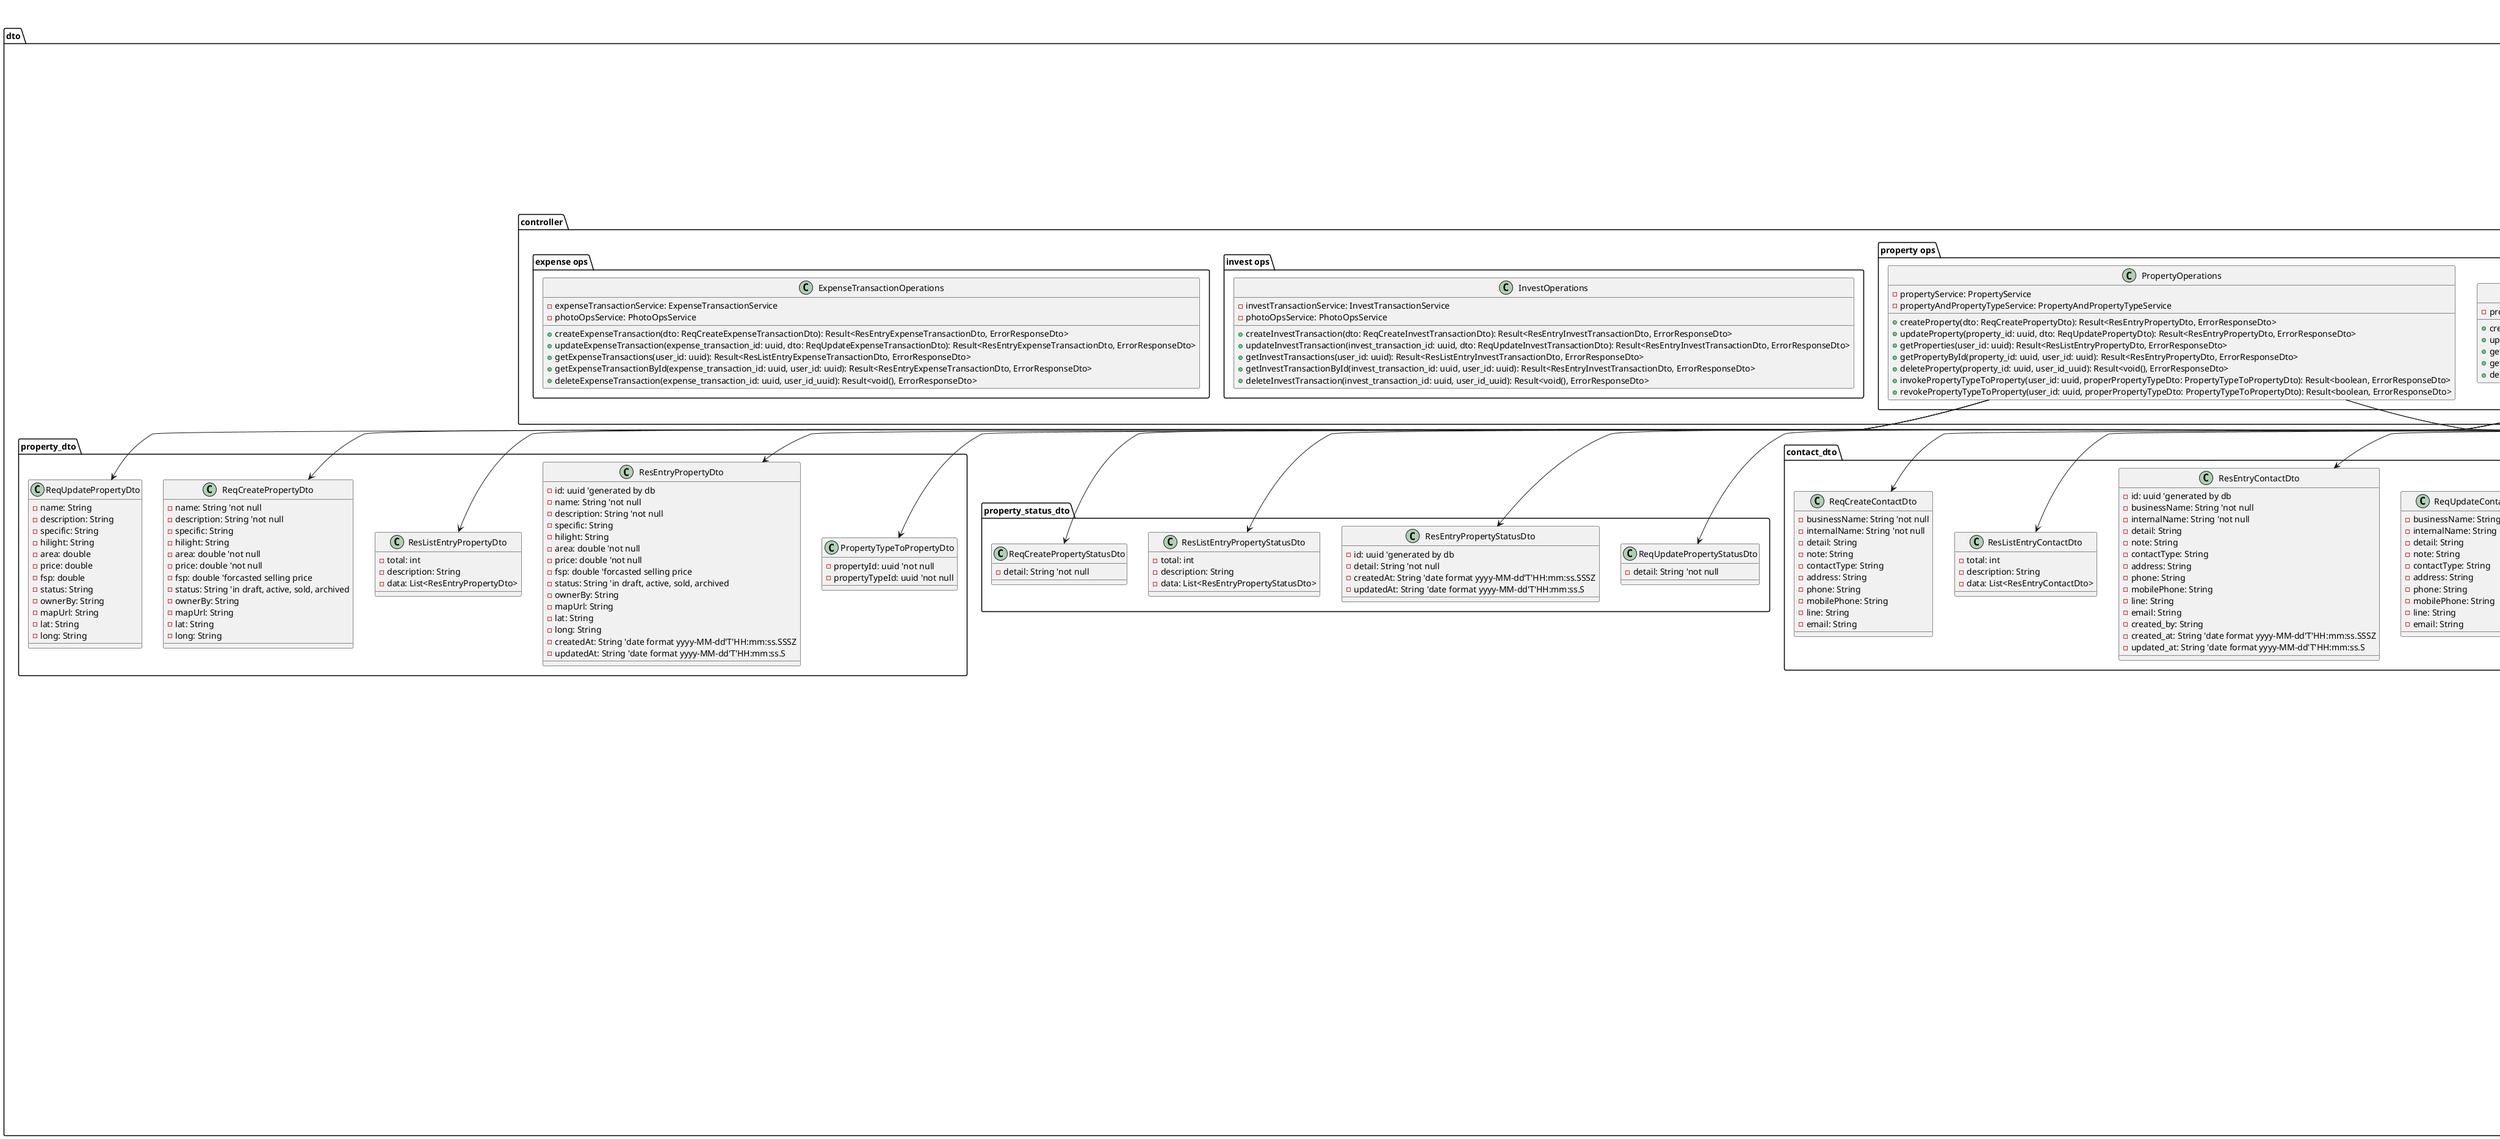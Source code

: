 @startuml "sea-salt-uml"
title Sea Salt - UML Diagram


package "dto" {
    package "user_dto" {

        class ReqCreateUserDto{
            - email : String 'validation: email format
            - password : String 'validation: regx 1 upper, 1 lower, 1 number, 1 special char, min 8 chars 
            - username : String  'not null, unique in db
            - firstName: String 'not null
            - lastName: String 'not null
            - gender: String 'in male, female, other
            - dob: String 'date format yyyy-MM-dd
        }

        class ResEntryUserDto{
            - id : uuid 'generated by db
            - email: String
            - username: String
            - firstName: String
            - lastName: String
            - gender: String
            - dob: String
            - createdAt: String 'date format yyyy-MM-dd'T'HH:mm:ss.SSSZ
            - updatedAt: String 'date format yyyy-MM-dd'T'HH:mm:ss.S
        }

        class ReqLoginDto{
            - email: String 'valid format
            - password: String 'not null
        }

        class ResLoginDto{
            - username: String
            - token: String
        }

        class ReqChangePasswordDto{
            - oldPassword: String 'not null
            - newPassword: String 'validation: regx 1 upper, 1 lower, 1 number, 1 special char, min 8 chars
        }

        class ReqChangeUserNameDto{
            - newUsername: String 'not null, unique in db
        }

        class ReqChangeUserInfoDto{
            - firstName: String 'not null
            - lastName: String 'not null
            - dob: String 'date format yyyy-MM-dd
            - gender: String 'in male, female, other
        }
    }

    package "property_type_dto" {
        class ReqCreatePropertyTypeDto{
            - detail: String 'not null
        }

        class ReqUpdatePropertyTypeDto{
            - detail: String 'not null
        }

        class ResEntryPropertyTypeDto{
            - id: uuid 'generated by db
            - detail: String 'not null
            - createdAt: String 'date format yyyy-MM-dd'T'HH:mm:ss.SSSZ
            - updatedAt: String 'date format yyyy-MM-dd'T'HH:mm:ss.S
        }

        class ResListEntryPropertyTypeDto{
            - total: int
            - description: String
            - data: List<ResEntryPropertyTypeDto>
        }
    }

    package "property_dto" {
        class ReqCreatePropertyDto{
            - name: String 'not null
            - description: String 'not null
            - specific: String
            - hilight: String
            - area: double 'not null
            - price: double 'not null
            - fsp: double 'forcasted selling price
            - status: String 'in draft, active, sold, archived
            - ownerBy: String
            - mapUrl: String
            - lat: String
            - long: String
            
        }

        class ReqUpdatePropertyDto{
            - name: String 
            - description: String 
            - specific: String
            - hilight: String
            - area: double 
            - price: double 
            - fsp: double 
            - status: String 
            - ownerBy: String
            - mapUrl: String
            - lat: String
            - long: String
            
        }

        class ResEntryPropertyDto{
            - id: uuid 'generated by db
            - name: String 'not null
            - description: String 'not null
            - specific: String
            - hilight: String
            - area: double 'not null
            - price: double 'not null
            - fsp: double 'forcasted selling price
            - status: String 'in draft, active, sold, archived
            - ownerBy: String
            - mapUrl: String
            - lat: String
            - long: String
            - createdAt: String 'date format yyyy-MM-dd'T'HH:mm:ss.SSSZ
            - updatedAt: String 'date format yyyy-MM-dd'T'HH:mm:ss.S
        }

        class ResListEntryPropertyDto{
            - total: int
            - description: String
            - data: List<ResEntryPropertyDto>
        }

        class PropertyTypeToPropertyDto {
            - propertyId: uuid 'not null
            - propertyTypeId: uuid 'not null
            
        }
    }

    package "property_status_dto" {
        class ReqCreatePropertyStatusDto {
            - detail: String 'not null
        }

        class ReqUpdatePropertyStatusDto {
            - detail: String 'not null
        }

        class ResEntryPropertyStatusDto {
            - id: uuid 'generated by db
            - detail: String 'not null
            - createdAt: String 'date format yyyy-MM-dd'T'HH:mm:ss.SSSZ
            - updatedAt: String 'date format yyyy-MM-dd'T'HH:mm:ss.S
        }

        class ResListEntryPropertyStatusDto {
            - total: int
            - description: String
            - data: List<ResEntryPropertyStatusDto>
        }
    }

    package "response_dto" {
        abstract class OtterResponseDto {
            - status: String
            + getStatus(): String
         }

        ' Success response subclass with generic T
        class SuccessResponseDto<T> {
            - data: T
            + getData(): T
        }

        ' Error response subclass
        class ErrorResponseDto {
            - operation: String
            - message: String
            + getOperation(): String
            + getMessage(): String
        }
    }


    package "contact_dto" {
        class ReqCreateContactDto {
            - businessName: String 'not null
            - internalName: String 'not null
            - detail: String
            - note: String
            - contactType: String
            - address: String
            - phone: String
            - mobilePhone: String
            - line: String
            - email: String
        }

        class ReqUpdateContactDto {
            - businessName: String 'not null
            - internalName: String 'not null
            - detail: String
            - note: String
            - contactType: String
            - address: String
            - phone: String
            - mobilePhone: String
            - line: String
            - email: String
        }

        class ResEntryContactDto {
            - id: uuid 'generated by db
            - businessName: String 'not null
            - internalName: String 'not null
            - detail: String
            - note: String
            - contactType: String
            - address: String
            - phone: String
            - mobilePhone: String
            - line: String
            - email: String
            - created_by: String
            - created_at: String 'date format yyyy-MM-dd'T'HH:mm:ss.SSSZ
            - updated_at: String 'date format yyyy-MM-dd'T'HH:mm:ss.S
        }

        class ResListEntryContactDto {
            - total: int
            - description: String
            - data: List<ResEntryContactDto>
        }
    }

    package "contact_type_dto" {
        class ReqCreateContactTypeDto{
            - description: String 'not null
        }

        class ReqUpdateContactTypeDto{
            - description: String 'not null
        }

        class ResEntryContactTypeDto {
            - id: uuid 'generated by db
            - description: String 'not null
            - createdBy: String 'not null
            - createdAt: String 'date format yyyy-MM-dd'T'HH:mm:ss.SSSZ
            - updatedAt: String 'date format yyyy-MM-dd'T'HH:mm:ss.S
        }

        class ResListEntryContactTypeDto{
            - total: int
            - description: String
            - data: List<ResEntryContactTypeDto>
        }
    }

    package "expense_type_dto" {
        class ReqCreateExpenseTypeDto{
            - detail: String 'not null
        }
        class ReqUpdateExpenseTypeDto{
            - detail: String 'not null
        }
        class ResEntryExpenseTypeDto {
            - id: uuid 'generated by db
            - detail: String 'not null
            - createdBy: String 'not null
            - createdAt: String 'date format yyyy-MM-dd'T'HH:mm:ss.SSSZ
            - updatedAt: String 'date format yyyy-MM-dd'T'HH:mm:ss.S
        }
        class ResListEntryExpenseTypeDto {
            - total: int
            - description: String
            - data: List<ResEntryExpenseTypeDto>
        }
    }
    package "memo_type_dto" {

        class ReqCreateMemoTypeDto{
            - description: String 'not null
        }
        class ReqUpdateMemoTypeDto{
            - description: String 'not null
        }
        class ResEntryMemoTypeDto {
            - id: uuid 'generated by db
            - description: String 'not null
            - createdBy: String 'not null
            - createdAt: String 'date format yyyy-MM-dd'T'HH:mm:ss.SSSZ
            - updatedAt: String 'date format yyyy-MM-dd'T'HH:mm:ss.S
        }
        class ResListEntryMemoTypeDto {
            - total: int
            - description: String
            - data: List<ResEntryMemoTypeDto>
        }
    }

    package "expense_dto" {
        class ReqCreateExpenseDto{
            - description: String 'not null
            - expense_type_id: uuid 'not null 
        }
        class ReqUpdateExpenseDto{
            - description: String 'not null
            - expense_type_id: uuid 'not null 
        }
        class ResEntryExpenseDto{
            - id: uuid 'generated by db
            - description: String 'not null
            - expense_type_id: String
            - createdBy: String 'not null
            - createdAt: String 'date format yyyy-MM-dd'T'HH:mm:ss.SSSZ
            - updatedAt: String 'date format yyyy-MM-dd'T'HH:mm:ss.S
        }
        class ResListEntryExpenseDto {
            - total: int
            - description: String
            - data: List<ResEntryExpenseDto>
        }
    }

    package "memo_dto" {
        class ReqCreateMemoDto {
            name: String 'not null
            memo_type_id: uuid 'not null
            detail: String 'not
            
        }
        class ReqUpdateMemoDto {
            name: String 
            memo_type_id: uuid 
            detail: String 
        }
        class ResEntryMemoDto {
            id uuid 'generated by db
            name: String
            memo_type: String
            detail: String
            createdBy: String 'not null
            createdAt: String 'date format yyyy-MM-dd'T'HH:mm:ss.SSSZ
            updatedAt: String 'date format yyyy-MM-dd'T'HH:mm:ss.S
        }
        class ResListEntryMemoDto {
            - total: int
            - description: String
            - data: List<ResEntryMemoDto>
        }
    }

    package "photo_dto" {
        class ResEntryPhotoDto {
            id: uuid 'generated by db
            object_key: String 'R2 storage object key
            url: String 'R2 storage url
            content_type: String 'mime type
            size: long 'file size in bytes
            uploaded_by: String 'user id who uploaded the photo
            uploaded_at: String 'date format yyyy-MM-dd'T'HH:mm:ss.SSSZ
        }
    }

    package "sale_transaction_dto" {
        class ReqCreateSaleTransactionDto {
            contact_id: uuid
            property_id: uuid
            note: String
            amount: double 'not null

        }
        class ReqUpdateSaleTransactionDto {
            contact_id: uuid
            property_id: uuid
            note: String
            amont: double 'not null
        }
        class ResEntrySaleTransactionDto {
            id: uuid 'generated by db
            transactionType: String 'in sale
            propertyName: String
            contactName: String
            note: String
            amount: double 'not null
            createdAt: String 'date format yyyy-MM-dd'T'HH:mm:ss.SSSZ
            updatedAt: String 'date format yyyy-MM-dd'T'HH:mm:ss.SSSZ
        }
        class ResListEntrySaleTransactionDto {
            - total: int
            - description: String
            - data: List<ResEntrySaleTransactionDto>
        }
    }

    package "invest_dto" {
        class ReqCreateInvestTransactionDto {
            note: String
            investTransactionItems: List<ReqCreateInvestTransactionItemDto>
        }
        class ResEntryInvestTransactionDto {
            note: String
            investTransactionItems: List<ResListEntryInvestTransactionItemDto>
        }
        class ReqUpdateInvestTransactionDto {
            note: String
            investTransactionItems: List<ReqUpdateInvestTransactionItemDto>
        }
        class ResListEntryInvestTransactionDto {
            - total: int
            - description: String
            - data: List<ResEntryInvestTransactionDto>
        }

        class ReqCreateInvestTransactionItemDto {
            - propertyId: uuid 'not null
            - contactId: uuid 'not null
            - amount: double 'not null
            - fundingPercent: double 'not null
        }
        class ResEntryInvestTransactionItemDto {}
        class ReqUpdateInvestTransactionItemDto {
            - propertyId: uuid 'not null
            - contactId: uuid 'not null
            - amount: double 'not null
            - fundingPercent: double 'not null
        }
        class ResListEntryInvestTransactionItemDto {
            - total: int
            - description: String
            - data: List<ResEntryInvestTransactionItemDto>
        }

    }

    package "expense_dto" {
        class ReqCreateExpenseTransactionDto {
            -note: String
            -expenseTransactionItems: List<ReqCreateExpenseTransactionItemDto>
        }
        class ReqUpdateExpenseTransactionDto {
            -note: String
            -expenseTransactionItems: List<ReqCreateExpenseTransactionItemDto>
        }
        class ResEntryExpenseTransactionDto {
            - id: uuid 'generated by db
            - transactionId: uuid 'generated by db
            - note: String
            - ExpenseTransactionItemDto: List<ResListExpenseTransactionItemDto>
            - createdAt: String 'date format yyyy-MM-dd'T'HH:mm:ss.SSSZ
            - updatedAt: String 'date format yyyy-MM-dd'T'HH:mm:ss.S
        }
        class ResListEntryExpenseTransactionDto {
            - total: int
            - description: String
            - data: List<ResListExpenseTransactionItemDto>
        }



        class ReqCreateExpenseTransactionItemDto {
            - expense_id: uuid 'not null
            - amount: double 'not null
            - expense_item: List<ReqCreateExpenseTransactionItemDto>
        }
        class ReqUpdateExpenseTransactionItemDto {
            - expense_id: uuid 'not null
            - amount: double 'not null
            - expense_item: List<ReqCreateExpenseTransactionItemDto>
        }
        class ResEntryExpenseTransactionItemDto {
            - id: uuid 'generated by db
            - expenseName: String
            - amount: double
        }
        class ResListExpenseTransactionItemDto {
            - total: int
            - description: String
            - data: List<ResEntryExpenseTransactionItemDto>
        }
}

package "controller" {
    package "user ops" {
        class UserOperations{
            - userService: UserService
            + register(user: ReqCreateUserDto): Result<ResEntryUserDto, ErrorResponseDto>
            + login(user: ReqLoginDto): Result<ResLoginDto, ErrorResponseDto>
            + changePassword(user: ReqChangePasswordDto): Result<void(), ErrorResponseDto>
            + changeUsername(user: ReqChangeUserNameDto): Result<ResEntryUserDto, ErrorResponseDto>
            + changeUserInfo(user: ReqChangeUserInfoDto): Result<ResEntryUserDto, ErrorResponseDto>
        }
    }

    package "property ops" {
        class PropertyTypeOperations {
            - propertyTypeService: PropertyTypeService
            + createPropertyType(dto: ReqCreatePropertyTypeDto): Result<ResEntryPropertyTypeDto, ErrorResponseDto>
            + updatePropertyType(property_type_id: uuid, dto: ReqUpdatePropertyTypeDto): Result<ResEntryPropertyTypeDto, ErrorResponseDto>
            + getPropertyTypes(user_id: uuid): Result<ResListEntryPropertyTypeDto, ErrorResponseDto>
            + getPropertyTypeById(property_type_id: uuid, user_id: uuid): Result<ResEntryPropertyTypeDto, ErrorResponseDto>
            + deletePropertyType(property_type_id: uuid, user_id_uuid): Result<void(), ErrorResponseDto>
        }
        
        class PropertyStatusOperations {
            - propertyStatusService: PropertyStatusService
            + createPropertyStatus(dto: ReqCreatePropertyStatusDto): Result<ResEntryPropertyStatusDto, ErrorResponseDto>
            + updatePropertyStatus(property_status_id: uuid, dto: ReqUpdatePropertyStatusDto): Result<ResEntryPropertyStatusDto, ErrorResponseDto>
            + getPropertyStatuses(user_id: uuid): Result<ResListEntryPropertyStatusDto, ErrorResponseDto>
            + getPropertyStatusById(property_status_id: uuid, user_id: uuid): Result<ResEntryPropertyStatusDto, ErrorResponseDto>
            + deletePropertyStatus(property_status_id: uuid, user_id_uuid): Result<void(), ErrorResponseDto>
        }

        class PropertyOperations {
            - propertyService: PropertyService
            - propertyAndPropertyTypeService: PropertyAndPropertyTypeService
            + createProperty(dto: ReqCreatePropertyDto): Result<ResEntryPropertyDto, ErrorResponseDto>
            + updateProperty(property_id: uuid, dto: ReqUpdatePropertyDto): Result<ResEntryPropertyDto, ErrorResponseDto>
            + getProperties(user_id: uuid): Result<ResListEntryPropertyDto, ErrorResponseDto>
            + getPropertyById(property_id: uuid, user_id: uuid): Result<ResEntryPropertyDto, ErrorResponseDto>
            + deleteProperty(property_id: uuid, user_id_uuid): Result<void(), ErrorResponseDto>
            /' many to many relationship with property type '/
            + invokePropertyTypeToProperty(user_id: uuid, properPropertyTypeDto: PropertyTypeToPropertyDto): Result<boolean, ErrorResponseDto>
            + revokePropertyTypeToProperty(user_id: uuid, properPropertyTypeDto: PropertyTypeToPropertyDto): Result<boolean, ErrorResponseDto>
        }


    }

    package "contact_ops" {
        class ContactTypeOperations {
            - contactTypeService: ContactTypeService
            + createContactType(dto: ReqCreateContactTypeDto): Result<ResEntryContactTypeDto, ErrorResponseDto>
            + updateContactType(contact_type_id: uuid, dto: ReqUpdateContactTypeDto): Result<ResEntryContactTypeDto, ErrorResponseDto>
            + getContactTypes(user_id: uuid): Result<ResListEntryContactTypeDto, ErrorResponseDto>
            + getContactTypeById(contact_type_id: uuid, user_id: uuid): Result<ResEntryContactTypeDto, ErrorResponseDto>
            + deleteContactType(contact_type_id: uuid, user_id_uuid): Result<void(), ErrorResponseDto>
        }

        class ContactOperations {
            - contactService: ContactService
            - contactTypeService: ContactTypeService
            + createContact(dto: ReqCreateContactDto): Result<ResEntryContactDto, ErrorResponseDto>
            + updateContact(contact_id: uuid, dto: ReqUpdateContactDto): Result<ResEntryContactDto, ErrorResponseDto>
            + getContacts(user_id: uuid): Result<ResListEntryContactDto, ErrorResponseDto>
            + getContactById(contact_id: uuid, user_id: uuid): Result<ResEntryContactDto, ErrorResponseDto>
            + deleteContact(contact_id: uuid, user_id_uuid): Result<void(), ErrorResponseDto>
        }
    }

    package "expense_ops" {
        class ExpenseTypeOperations {
            - expenseTypeService: ExpenseTypeService
            + createExpenseType(dto: ReqCreateExpenseTypeDto): Result<ResEntryExpenseTypeDto, ErrorResponseDto>
            + updateExpenseType(expense_type_id: uuid, dto: ReqUpdateExpenseTypeDto): Result<ResEntryExpenseTypeDto, ErrorResponseDto>
            + getExpenseTypes(user_id: uuid): Result<ResListEntryExpenseTypeDto, ErrorResponseDto>
            + getExpenseTypeById(expense_type_id: uuid, user_id: uuid): Result<ResEntryExpenseTypeDto, ErrorResponseDto>
            + deleteExpenseType(expense_type_id: uuid, user_id_uuid): Result<void(), ErrorResponseDto>
        }

        class ExpenseOperations {
            - expenseService: ExpenseService
            + createExpense(dto: ReqCreateExpenseDto): Result<ResEntryExpenseDto, ErrorResponseDto>
            + updateExpense(expense_id: uuid, dto: ReqUpdateExpenseDto): Result<ResEntryExpenseDto, ErrorResponseDto>
            + getExpenses(user_id: uuid): Result<ResListEntryExpenseDto, ErrorResponseDto>
            + getExpenseById(expense_id: uuid, user_id: uuid): Result<ResEntryExpenseDto, ErrorResponseDto>
            + deleteExpense(expense_id: uuid, user_id_uuid): Result<void(), ErrorResponseDto>
        }
    }

    package "memo_ops" {
        class MemoTypeOperations {
            - memoTypeService: MemoTypeService
            + createMemoType(dto: ReqCreateMemoTypeDto): Result<ResEntryMemoTypeDto, ErrorResponseDto>
            + updateMemoType(memo_type_id: uuid, dto: ReqUpdateMemoTypeDto): Result<ResEntryMemoTypeDto, ErrorResponseDto>
            + getMemoTypes(user_id: uuid): Result<ResListEntryMemoTypeDto, ErrorResponseDto>
            + getMemoTypeById(memo_type_id: uuid, user_id: uuid): Result<ResEntryMemoTypeDto, ErrorResponseDto>
            + deleteMemoType(memo_type_id: uuid, user_id_uuid): Result<void(), ErrorResponseDto>
        }
        class MemoOperations {
            - memoService: MemoService
            + createMemo(dto: ReqCreateMemoDto): Result<ResEntryMemoDto, ErrorResponseDto>
            + updateMemo(memo_id: uuid, dto: ReqUpdateMemoDto): Result<ResEntryMemoDto, ErrorResponseDto>
            + getMemos(user_id: uuid): Result<ResListEntryMemoDto, ErrorResponseDto>
            + getMemoById(memo_id: uuid, user_id: uuid): Result<ResEntryMemoDto, ErrorResponseDto>
            + deleteMemo(memo_id: uuid, user_id_uuid): Result<void(), ErrorResponseDto>
        }
    }

    package "photo_ops" {
        class PhotoOperations {
            - photoService: PhotoService
            + listPhotoForProperty(property_id: uuid, user_id: uuid): Result<List<ResEntryPhotoDto>, ErrorResponseDto>
            + listPhotoForMemo(memo_id: uuid, user_id: uuid): Result<List<ResEntryPhotoDto>, ErrorResponseDto>
        }
    }

    package "invest ops" {
        class InvestOperations {
            - investTransactionService: InvestTransactionService
            - photoOpsService: PhotoOpsService
            + createInvestTransaction(dto: ReqCreateInvestTransactionDto): Result<ResEntryInvestTransactionDto, ErrorResponseDto>
            + updateInvestTransaction(invest_transaction_id: uuid, dto: ReqUpdateInvestTransactionDto): Result<ResEntryInvestTransactionDto, ErrorResponseDto>
            + getInvestTransactions(user_id: uuid): Result<ResListEntryInvestTransactionDto, ErrorResponseDto>
            + getInvestTransactionById(invest_transaction_id: uuid, user_id: uuid): Result<ResEntryInvestTransactionDto, ErrorResponseDto>
            + deleteInvestTransaction(invest_transaction_id: uuid, user_id_uuid): Result<void(), ErrorResponseDto>
        }
    }

    package "expense ops" {
        class ExpenseTransactionOperations {
            - expenseTransactionService: ExpenseTransactionService
            - photoOpsService: PhotoOpsService
            + createExpenseTransaction(dto: ReqCreateExpenseTransactionDto): Result<ResEntryExpenseTransactionDto, ErrorResponseDto>
            + updateExpenseTransaction(expense_transaction_id: uuid, dto: ReqUpdateExpenseTransactionDto): Result<ResEntryExpenseTransactionDto, ErrorResponseDto>
            + getExpenseTransactions(user_id: uuid): Result<ResListEntryExpenseTransactionDto, ErrorResponseDto>
            + getExpenseTransactionById(expense_transaction_id: uuid, user_id: uuid): Result<ResEntryExpenseTransactionDto, ErrorResponseDto>
            + deleteExpenseTransaction(expense_transaction_id: uuid, user_id_uuid): Result<void(), ErrorResponseDto>
        }
    }
    
    
}

package "service" {
    class UserService {
        - userRepository: UserRepository
        + register(user: ReqCreateUserDto): Result<ResEntryUserDto, ErrorResponseDto>
        + login(user: ReqLoginDto): Result<ResLoginDto, ErrorResponseDto>
        + changePassword(user: ReqChangePasswordDto): Result<void(), ErrorResponseDto>
        + changeUsername(user: ReqChangeUserNameDto): Result<ResEntryUserDto, ErrorResponseDto>
        + changeUserInfo(user: ReqChangeUserInfoDto): Result<ResEntryUserDto, ErrorResponseDto>
    }

    class PropertyTypeService {
        - propertyTypeRepository : PropertyTypeRepository
        + createPropertyType(user_id: uuid,dto: ReqCreatePropertyTypeDto): Result<ResEntryPropertyTypeDto, ErrorResponseDto>
        + updatePropertyType(id: uuid, dto: ReqUpdatePropertyTypeDto): Result<ResEntryPropertyTypeDto, ErrorResponseDto>
        + getPropertyTypes(): Result<ResListEntryPropertyTypeDto, ErrorResponseDto>
        + getPropertyTypeById(id: uuid): Result<ResEntryPropertyTypeDto, ErrorResponseDto>
        + deletePropertyType(id: uuid): Result<void(), ErrorResponseDto>
    }

    class PropertyStatusService {
        - propertyStatusRepository: PropertyStatusRepository   
        + createPropertyStatus(user_id: uuid, dto: ReqCreatePropertyStatusDto): Result<ResEntryPropertyStatusDto, ErrorResponseDto>
        + updatePropertyStatus(id: uuid, dto: ReqUpdatePropertyStatusDto): Result<ResEntryPropertyStatusDto, ErrorResponseDto>
        + getPropertyStatuses(): Result<ResListEntryPropertyStatusDto, ErrorResponseDto>
        + getPropertyStatusById(id: uuid): Result<ResEntryPropertyStatusDto, ErrorResponseDto>
        + deletePropertyStatus(id: uuid): Result<void(), ErrorResponseDto>
    }

    class PropertyService {
        - propertyRepository: PropertyRepository
        - photoRepository: PhotoRepository
        + createProperty(user_id: uuid, dto: ReqCreatePropertyDto): Result<ResEntryPropertyDto, ErrorResponseDto>
        + updateProperty(id: uuid, dto: ReqUpdatePropertyDto): Result<ResEntryPropertyDto, ErrorResponseDto>
        + getProperties(user_id: uuid): Result<ResListEntryPropertyDto, ErrorResponseDto>
        + getPropertyById(id: uuid): Result<ResEntryPropertyDto, ErrorResponseDto>
        + deleteProperty(id: uuid): Result<void(), ErrorResponseDto>
    }

    class PropertyAndPropertyTypeService {
        - propertyAndPropertyTypeRepository: PropertyAndPropertyTypeRepository
        - propertyRepository: PropertyRepository
        - propertyTypeRepository: PropertyTypeRepository
        + invokePropertyTypeToProperty(property_id: uuid, property_type_id: uuid): Result<boolean, ErrorResponseDto>
        + revokePropertyTypeToProperty(property_id: uuid, property_type_id: uuid): Result<boolean, ErrorResponseDto>
    }
   


    class ContactTypeService {
        - contactTypeRepository: ContactTypeRepository
        + createContactType(user_id: uuid, dto: ReqCreateContactTypeDto): Result<ResEntryContactTypeDto, ErrorResponseDto>
        + updateContactType(id: uuid, dto: ReqUpdateContactTypeDto): Result<ResEntryContactTypeDto, ErrorResponseDto>
        + getContactTypes(user_id: uuid): Result<ResListEntryContactTypeDto, ErrorResponseDto>
        + getContactTypeById(id: uuid): Result<ResEntryContactTypeDto, ErrorResponseDto>
        + deleteContactType(id: uuid): Result<void, ErrorResponseDto>
    }

    class ContactService {
        - contactRepository: ContactRepository
        - contactTypeRepository: ContactTypeRepository
        + createContact(user_id: uuid, dto: ReqCreateContactDto): Result<ResEntryContactDto, ErrorResponseDto>
        + updateContact(id: uuid, dto: ReqUpdateContactDto): Result<ResEntryContactDto, ErrorResponseDto>
        + getContacts(user_id: uuid): Result<ResListEntryContactDto, ErrorResponseDto>
        + getContactById(id: uuid): Result<ResEntryContactDto, ErrorResponseDto>
        + deleteContact(id: uuid): Result<void(), ErrorResponseDto>
    }

    class ExpenseTypeService {
        - expenseTypeRepository: ExpenseTypeRepository
        + createExpenseType(user_id: uuid, dto: ReqCreateExpenseTypeDto): Result<ResEntryExpenseTypeDto, ErrorResponseDto>
        + updateExpenseType(id: uuid, dto: ReqUpdateExpenseTypeDto): Result<ResEntryExpenseTypeDto, ErrorResponseDto>
        + getExpenseTypes(user_id: uuid): Result<ResListEntryExpenseTypeDto, ErrorResponseDto>
        + getExpenseTypeById(id: uuid): Result<ResEntryExpenseTypeDto, ErrorResponseDto>
        + deleteExpenseType(id: uuid): Result<void(), ErrorResponseDto>
    }

    class ExpenseService {
        - expenseRepository: ExpenseRepository
        + createExpense(user_id: uuid, dto: ReqCreateExpenseDto): Result<ResEntryExpenseDto, ErrorResponseDto>
        + updateExpense(id: uuid, dto: ReqUpdateExpenseDto): Result<ResEntryExpenseDto, ErrorResponseDto>
        + getExpenses(user_id: uuid): Result<ResListEntryExpenseDto, ErrorResponseDto>
        + getExpenseById(id: uuid): Result<ResEntryExpenseDto, ErrorResponseDto>
        + deleteExpense(id: uuid): Result<void(), ErrorResponseDto>
    }

    class MemoTypeService {
        - memoTypeRepository: MemoTypeRepository
        + createMemoType(user_id: uuid, dto: ReqCreateMemoTypeDto): Result<ResEntryMemoTypeDto, ErrorResponseDto>
        + updateMemoType(id: uuid, dto: ReqUpdateMemoTypeDto): Result<ResEntryMemoTypeDto, ErrorResponseDto>
        + getMemoTypes(user_id: uuid): Result<ResListEntryMemoTypeDto, ErrorResponseDto>
        + getMemoTypeById(id: uuid): Result<ResEntryMemoTypeDto, ErrorResponseDto>
        + deleteMemoType(id: uuid): Result<void(), ErrorResponseDto>
    }

    class MemoService {
        - memoRepository: MemoRepository
        - memoTypeRepository: MemoTypeRepository
        - photoRepository: PhotoRepository
        + createMemo(user_id: uuid, dto: ReqCreateMemoDto): Result<ResEntryMemoDto, ErrorResponseDto>
        + updateMemo(id: uuid, dto: ReqUpdateMemoDto): Result<ResEntryMemoDto, ErrorResponseDto>
        + getMemos(user_id: uuid): Result<ResListEntryMemoDto, ErrorResponseDto>
        + getMemoById(id: uuid): Result<ResEntryMemoDto, ErrorResponseDto>
        + deleteMemo(id: uuid): Result<void(), ErrorResponseDto>
    }

    class PhotoOpsService {
        - photoRepository: PhotoRepository
        - cfr2Repository: CFR2Repository
        + addPhotoToProperty(photo_id: uuid, property_id: uuid): Result<void(), ErrorResponseDto>
        + removePhotoFromProperty(photo_id: uuid, property_id: uuid): Result<void(), ErrorResponseDto>
        + addPhotoToMemo(photo_id: uuid, memo_id: uuid): Result<void(), ErrorResponseDto>
        + removePhotoFromMemo(photo_id: uuid, memo_id: uuid): Result<void(), ErrorResponseDto> 
        + listPhotosByPropertyId(property_id: uuid, user_id: uuid): Result<List<ResEntryPhotoDto>, ErrorResponseDto>
        + listPhotosByMemoId(memo_id: uuid, user_id: uuid): Result<List<ResEntryPhotoDto>, ErrorResponseDto>
        + removePhotoRelatedToMemo(memo_id: uuid, user_id: uuid): Result<void(), ErrorResponseDto>
        + removePhotoRelatedToProperty(property_id: uuid, user_id: uuid): Result<void(), ErrorResponseDto>
    }

    class TransactionService {
        - transactionRepository: TransactionRepository
        - transactionTypeRepository: TransactionTypeRepository
        + createTransaction(user_id: uuid, dto: ReqCreateTransactionDto): Result<ResEntryTransactionDto, ErrorResponseDto>
        + updateTransaction(id: uuid, dto: ReqUpdateTransactionDto): Result<ResEntryTransactionDto, ErrorResponseDto>
        + getTransactions(user_id: uuid): Result<ResListEntryTransactionDto, ErrorResponseDto>
        + getTransactionById(id: uuid): Result<ResEntryTransactionDto, ErrorResponseDto>
        + deleteTransaction(id: uuid): Result<void(), ErrorResponseDto>
    }

    class SalePropertyService {
        - saleTransactionRepository: SaleTransactionRepository
        - salePhotoRepository: SalePhotoRepository
        + createSaleTransaction(user_id: uuid, dto: ReqCreateSaleTransactionDto): Result<ResEntrySaleTransactionDto, ErrorResponseDto>
        + updateSaleTransaction(id: uuid, dto: ReqUpdateSaleTransactionDto): Result<ResEntrySaleTransactionDto, ErrorResponseDto>
        + getSaleTransactions(user_id: uuid): Result<ResListEntrySaleTransactionDto, ErrorResponseDto>
        + getSaleTransactionById(id: uuid): Result<ResEntrySaleTransactionDto, ErrorResponseDto>
        + deleteSaleTransaction(id: uuid): Result<void(), ErrorResponseDto>
    }

    class InvestTransactionService {
        - investTransactionRepository: InvestTransactionRepository
        - investTransactionItemRepository: InvestTransactionItemRepository
        - investTransactionItemPhotoRepository: InvestTransactionItemPhotoRepository
        + createInvestTransaction(user_id: uuid, dto: ReqCreateInvestTransactionDto): Result<ResEntryInvestTransactionDto, ErrorResponseDto>
        + updateInvestTransaction(id: uuid, dto: ReqUpdateInvestTransactionDto): Result<ResEntryInvestTransactionDto, ErrorResponseDto>
        + getInvestTransactions(user_id: uuid): Result<ResListEntryInvestTransactionDto, ErrorResponseDto>
        + getInvestTransactionById(id: uuid): Result<ResEntryInvestTransactionDto, ErrorResponseDto>
        + deleteInvestTransaction(id: uuid): Result<void(), ErrorResponseDto>
    }

    class ExpenseTransactionService {
        - expenseTransactionRepository: ExpenseTransactionRepository
        - expenseTransactionItemRepository: ExpenseTransactionItemRepository
        - expenseTransactionItemPhotoRepository: ExpenseTransactionItemPhotoRepository
        + createExpenseTransaction(user_id: uuid, dto: ReqCreateExpenseTransactionDto): Result<ResEntryExpenseTransactionDto, ErrorResponseDto>
        + updateExpenseTransaction(id: uuid, dto: ReqUpdateExpenseTransactionDto): Result<ResEntryExpenseTransactionDto, ErrorResponseDto>
        + getExpenseTransactions(user_id: uuid): Result<ResListEntryExpenseTransactionDto, ErrorResponseDto>
        + getExpenseTransactionById(id: uuid): Result<ResEntryExpenseTransactionDto, ErrorResponseDto>
        + deleteExpenseTransaction(id: uuid): Result<void(), ErrorResponseDto>
    }
}

package "req_impl_reporitory" {
    interface ReactiveCrudRepository<T, ID> {
    + Mono<T> findById(id: ID)
    + Mono<T> findById(id: Publisher<ID>)
    + Flux<T> findAll()
    + Flux<T> findAllById(ids: Iterable<ID>)
    + Flux<T> findAllById(ids: Publisher<ID>)
    + <S extends T> Mono<S> save(entity: S)
    + <S extends T> Flux<S> saveAll(entities: Iterable<S>)
    + <S extends T> Flux<S> saveAll(entities: Publisher<S>)
    + Mono<Void> deleteById(id: ID)
    + Mono<Void> deleteById(id: Publisher<ID>)
    + Mono<Void> delete(entity: T)
    + Mono<Void> deleteAll()
    + Mono<Void> deleteAll(entities: Iterable<? extends T>)
    + Mono<Void> deleteAll(entities: Publisher<? extends T>)
    + Mono<Void> deleteAllById(ids: Iterable<? extends ID>)
    + Mono<Boolean> existsById(id: ID)
    + Mono<Boolean> existsById(id: Publisher<ID>)
    + Mono<Long> count()

    
    }
    
}

package "repository" {
    class UserRepository {
        + Mono<Boolean> existsByEmail(email: String) 'implemnt by self
    }

    class PropertyTypeRepository{
        + Mono<Boolean> existsByDetailAndUserId(user_id: uuid, detail: String) 'implemnt by self  
    }

    class PropertyStatusRepository {
        + Mono<Boolean> existsByDetailAndUserId(user_id: uuid, detail: String) 'implemnt by self
        + Mono<ResEntryPropertyStatusDto> findByDetailAndUserId(detail: String, user_id: uuid) 'implemnt by self
    }

    class PropertyRepository {
        + Mono<Boolean> existsByNameAndUserId(user_id: uuid, name: String) 'implemnt by self
        + Mono<ResEntryPropertyDto> findByNameAndUserId(name: String, user_id: uuid) 'implemnt by self
    }

    class PropertyAndPropertyTypeRepository{
        + Mono<Result<boolean>> invokePropertyTypeToProperty(property_id: uuid, property_type_id: uuid)
        + Mono<Result<boolean>> revokePropertyTypeToProperty(property_id: uuid, property_type_id: uuid)
    }
    
    class ContactTypeRepository {
        + Mono<Boolean> existsByDescriptionAndUserId(user_id: uuid, description: String) 'implemnt by self
    }

    class ContactRepository {
        + Mono<Boolean> existsByBusinessNameAndUserId(user_id: uuid, businessName: String) 'implemnt by self
        + Mono<ResEntryContactDto> findByBusinessNameAndUserId(businessName: String, user_id: uuid) 'implemnt by self
    }

    class ExpenseTypeRepository {
        + Mono<Boolean> existsByDetailAndUserId(user_id: uuid, detail: String) 'implemnt by self
    }

    class ExpenseRepository {
        + Mono<Boolean> existsByDescriptionAndUserId(user_id: uuid, description: String) 'implemnt by self
        + Mono<ResEntryExpenseDto> findByDescriptionAndUserId(description: String, user_id: uuid) 'implemnt by self
    }

    class MemoTypeRepository {
        + Mono<Boolean> existsByDetailAndUserId(user_id: uuid, description: String) 'implemnt by self
    }

    class MemoRepository {
        + Mono<Boolean> addMemoToProperty(memo_id: uuid, property_id: uuid): Result<void(), ErrorResponseDto> 'add memo to property
        + Mono<Boolean> removeMemoFromProperty(memo_id: uuid, property_id: uuid): Result<void(), ErrorResponseDto> 'remove memo from property
    }

    class CFR2Repository {
        + Mono<Boolean> saveFile(file: File, user_id: uuid): Result<String, ErrorResponseDto> 'upload file to R2 storage
        + Mono<Boolean> deleteFile(fileId: String, user_id: uuid): Result<void(), ErrorResponseDto> 'delete file from R2 storage
        + Mono<Boolean> getFile(fileId: String, user_id: uuid): Result<File, ErrorResponseDto> 'get file from R2 storage    
        + Flux<File> getFiles(user_id: uuid): Result<List<File>, ErrorResponseDto> 'list files from R2 storage
        
        
    }

    class PhotoRepository {}

    class TransactionTypeRepository {}
    class TransactionRepository {}
    class SaleTransactionRepository {}
    class SalePhotoRepository {
        + Mono<Boolean> attachPhotoToSale(sale_id:uuid, photo_id: uuid): Result<void(), ErrorResponseDto> 'attach photo to sale
        + Mono<Boolean> detachPhotoFromSale(sale_id:uuid, photo_id: uuid): Result<void(), ErrorResponseDto> 'detach photo from sale
        + Flux<ResEntryPhotoDto> listPhotosBySaleId(sale_id: uuid, user_id: uuid): Result<List<ResEntryPhotoDto>, ErrorResponseDto> 'list photos by sale id
        + Mono<boolean> removePhotoRelatedToSale(sale_id: uuid, user_id: uuid): Result<void(), ErrorResponseDto> 'remove photo related to sale
    }

    class InvestTransactionRepository{}
    class InvestTransactionItemRepository{}
    class InvestPhotoRepository{
        + Mono<Boolean> attachPhotoToInvest(invest_id:uuid, photo_id: uuid): Result<void(), ErrorResponseDto> 'attach photo to invest
        + Mono<Boolean> detachPhotoFromInvest(invest_id:uuid, photo_id: uuid): Result<void(), ErrorResponseDto> 'detach photo from invest
        + Flux<ResEntryPhotoDto> listPhotosByInvestId(invest_id: uuid, user_id: uuid): Result<List<ResEntryPhotoDto>, ErrorResponseDto> 'list photos by invest id
        + Mono<boolean> removePhotoRelatedToInvest(invest_id: uuid, user_id: uuid): Result<void(), ErrorResponseDto> 'remove photo related to invest
    }



    class ExpenseTransactionRepository {}
    class ExpenseTransactionItemReository {}
    class ExpensePhotoReository {
        + Mono<Boolean> attachPhotoToExpense(expense_id:uuid, photo_id: uuid): Result<void(), ErrorResponseDto> 'attach photo to expense
        + Mono<Boolean> detachPhotoFromExpense(expense_id:uuid, photo_id: uuid): Result<void(), ErrorResponseDto> 'detach photo from expense
        + Flux<ResEntryPhotoDto> listPhotosByExpenseId(expense_id: uuid, user_id: uuid): Result<List<ResEntryPhotoDto>, ErrorResponseDto> 'list photos by expense id
        + Mono<boolean> removePhotoRelatedToExpense(expense_id: uuid, user_id: uuid): Result<void(), ErrorResponseDto> 'remove photo related to expense
    }

}

' Relationships

/'
    expense
'/
ExpenseTransactionRepository ..|> ReactiveCrudRepository
ExpenseTransactionItemRepository ..|> ReactiveCrudRepository
ExpensePhotoRepository ..|> ReactiveCrudRepository
/'
    invest
'/

InvestTransactionRepository ..|> ReactiveCrudRepository
InvestTransactionItemRepository ..|> ReactiveCrudRepository
InvestPhotoRepository ..|> ReactiveCrudRepository

/'
    sale photo
'/
SalePhotoRepository ..|> ReactiveCrudRepository
/'
    sale ops
'/
SaleTransactionRepository ..|> ReactiveCrudRepository
/'
    transaction 
'/
TransactionRepository ..|> ReactiveCrudRepository
TransactionService --> TransactionRepository
TransactionService --> TransactionTypeRepository

/'
    transaction type
'/
TransactionTypeRepository ..|> ReactiveCrudRepository


/'
    photo
'/
PhotoRepository ..|> ReactiveCrudRepository
PhotoOperations --> PhotoOpsService

/'
    memo
'/
MemoRepository ..|> ReactiveCrudRepository
MemoService --> MemoRepository
MemoService --> MemoTypeRepository
MemoOperations --> MemoService
MemoOperations --> ReqCreateMemoDto
MemoOperations --> ReqUpdateMemoDto
MemoOperations --> ResEntryMemoDto
MemoOperations --> ResListEntryMemoDto
/'
    memo type
'/
MemoTypeRepository ..|> ReactiveCrudRepository
MemoTypeService --> MemoTypeRepository
MemoTypeService --> PhotoRepository
MemoTypeOperations --> MemoTypeService
MemoTypeOperations --> ReqCreateMemoTypeDto
MemoTypeOperations --> ReqUpdateMemoTypeDto
MemoTypeOperations --> ResEntryMemoTypeDto
MemoTypeOperations --> ResListEntryMemoTypeDto
/'
    expense
'/
ExpenseOperations --> ExpenseService
ExpenseOperations --> ReqCreateExpenseDto
ExpenseOperations --> ReqUpdateExpenseDto
ExpenseOperations --> ResEntryExpenseDto
ExpenseOperations --> ResListEntryExpenseDto
' expense service
ExpenseService --> ExpenseRepository
' expense repository
ExpenseRepository ..|> ReactiveCrudRepository


/'
    expense type
'/
ExpenseTypeRepository ..|> ReactiveCrudRepository
ExpenseTypeService --> ExpenseTypeRepository
ExpenseTypeOperations --> ExpenseTypeService
ExpenseTypeOperations --> ReqCreateExpenseTypeDto
ExpenseTypeOperations --> ReqUpdateExpenseTypeDto
ExpenseTypeOperations --> ResEntryExpenseTypeDto
ExpenseTypeOperations --> ResListEntryExpenseTypeDto
/'
    contact
'/
ContactOperations --> ContactService
ContactOperations --> ReqCreateContactDto
ContactOperations --> ReqUpdateContactDto
ContactOperations --> ResEntryContactDto
ContactOperations --> ResListEntryContactDto
' contact service
ContactService --> ContactRepository
ContactService --> ContactTypeRepository
' contact repository
ContactRepository ..|> ReactiveCrudRepository


/'
    contact type
'/
ContactTypeRepository ..|> ReactiveCrudRepository
ContactTypeService --> ContactTypeRepository
ContactTypeOperations --> ContactTypeService
' user ops & dto
UserOperations --> UserService
UserOperations --> ReqCreateUserDto
UserOperations --> ReqChangePasswordDto
UserOperations --> ReqChangeUserNameDto
UserOperations --> ReqChangeUserInfoDto
UserOperations --> ReqLoginDto
UserOperations --> ResEntryUserDto
UserOperations --> ResLoginDto
' user service
UserService --> UserRepository
' user repository
UserRepository ..|> ReactiveCrudRepository

' property type ops & dto
PropertyTypeOperations --> PropertyTypeService
PropertyTypeOperations --> ReqCreatePropertyTypeDto
PropertyTypeOperations --> ReqUpdatePropertyTypeDto
PropertyTypeOperations --> ResEntryPropertyTypeDto
PropertyTypeOperations --> ResListEntryPropertyTypeDto

' property type controller
PropertyStatusOperations --> PropertyStatusService
PropertyStatusOperations --> ReqCreatePropertyStatusDto
PropertyStatusOperations --> ReqUpdatePropertyStatusDto
PropertyStatusOperations --> ResEntryPropertyStatusDto
PropertyStatusOperations --> ResListEntryPropertyStatusDto
' property type service
PropertyTypeService --> PropertyTypeRepository
' property type repository
PropertyTypeRepository ..|> ReactiveCrudRepository

' property status service
PropertyStatusService --> PropertyStatusRepository
' property status
PropertyStatusRepository ..|> ReactiveCrudRepository


/'
    *** property  ***
'/
PropertyOperations --> PropertyService
PropertyOperations --> ReqCreatePropertyDto
PropertyOperations --> ReqUpdatePropertyDto
PropertyOperations --> ResEntryPropertyDto
PropertyOperations --> ResListEntryPropertyDto
PropertyTypeOperations --> PropertyTypeToPropertyDto
' property service
PropertyService --> PropertyRepository
PropertyService --> PhotoRepository
PropertyOperations --> PropertyAndPropertyTypeService
' property repository
PropertyRepository ..|> ReactiveCrudRepository
/'
    property and property type many to manty relationship
'/
PropertyAndPropertyTypeService --> PropertyAndPropertyTypeRepository
PropertyAndPropertyTypeService --> PropertyRepository
PropertyAndPropertyTypeService --> PropertyTypeRepository
PropertyAndPropertyTypeRepository ..|> ReactiveCrudRepository




' dto response relationships
OtterResponseDto <|-- SuccessResponseDto
OtterResponseDto <|-- ErrorResponseDto
@enduml
